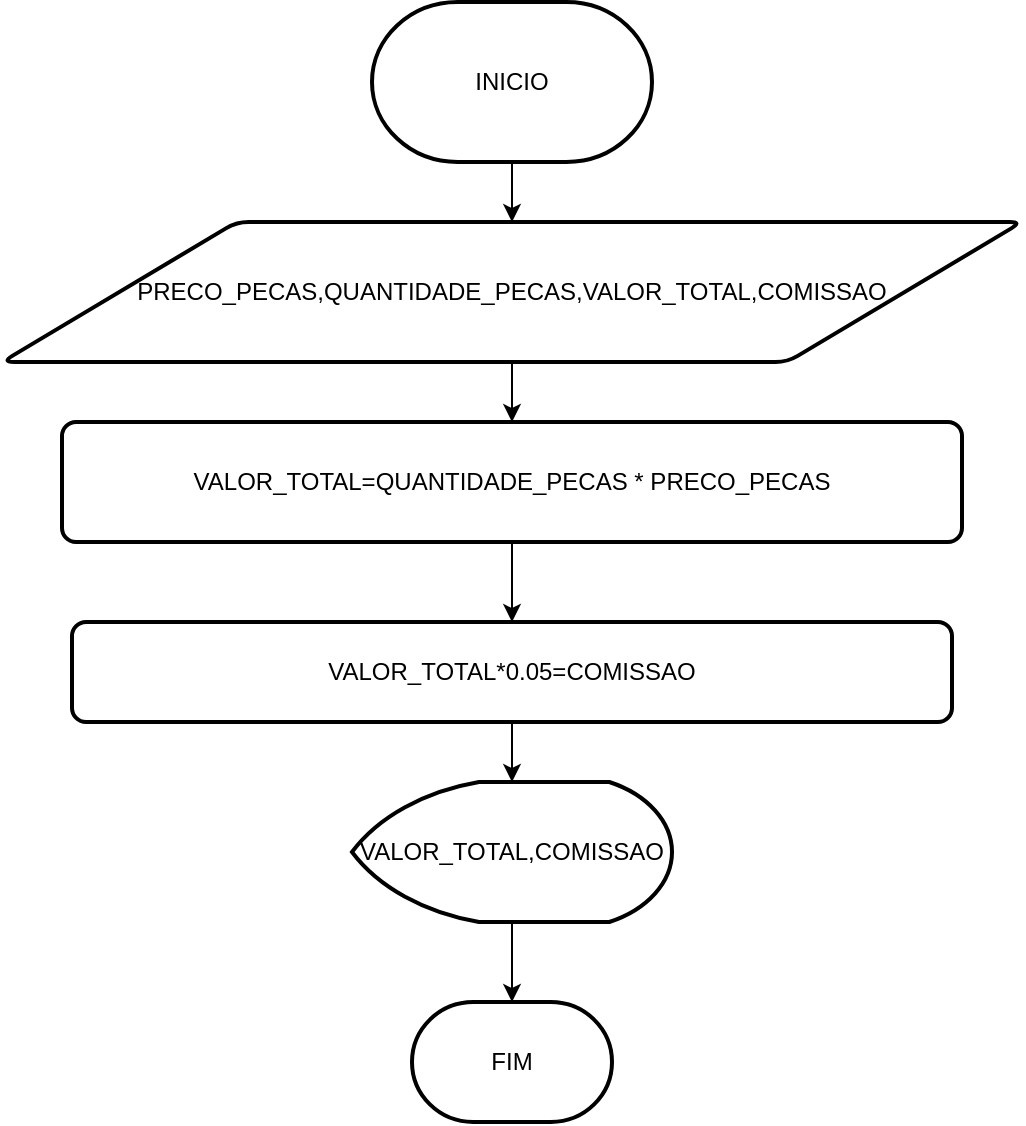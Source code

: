 <mxfile version="18.0.2" type="device"><diagram id="LG_yAN3bUVwASOp-ARHM" name="Page-1"><mxGraphModel dx="1102" dy="614" grid="1" gridSize="10" guides="1" tooltips="1" connect="1" arrows="1" fold="1" page="1" pageScale="1" pageWidth="827" pageHeight="1169" math="0" shadow="0"><root><mxCell id="0"/><mxCell id="1" parent="0"/><mxCell id="y2Gg69UY3kv62AMTfLqQ-3" value="" style="edgeStyle=orthogonalEdgeStyle;rounded=0;orthogonalLoop=1;jettySize=auto;html=1;" edge="1" parent="1" source="y2Gg69UY3kv62AMTfLqQ-1" target="y2Gg69UY3kv62AMTfLqQ-2"><mxGeometry relative="1" as="geometry"/></mxCell><mxCell id="y2Gg69UY3kv62AMTfLqQ-1" value="INICIO" style="strokeWidth=2;html=1;shape=mxgraph.flowchart.terminator;whiteSpace=wrap;" vertex="1" parent="1"><mxGeometry x="310" y="40" width="140" height="80" as="geometry"/></mxCell><mxCell id="y2Gg69UY3kv62AMTfLqQ-5" value="" style="edgeStyle=orthogonalEdgeStyle;rounded=0;orthogonalLoop=1;jettySize=auto;html=1;" edge="1" parent="1" source="y2Gg69UY3kv62AMTfLqQ-2" target="y2Gg69UY3kv62AMTfLqQ-4"><mxGeometry relative="1" as="geometry"/></mxCell><mxCell id="y2Gg69UY3kv62AMTfLqQ-2" value="&lt;span style=&quot;background-color: initial;&quot;&gt;PRECO_PECAS,QUANTIDADE_PECAS,VALOR_TOTAL,COMISSAO&lt;br&gt;&lt;/span&gt;" style="shape=parallelogram;html=1;strokeWidth=2;perimeter=parallelogramPerimeter;whiteSpace=wrap;rounded=1;arcSize=12;size=0.23;" vertex="1" parent="1"><mxGeometry x="125" y="150" width="510" height="70" as="geometry"/></mxCell><mxCell id="y2Gg69UY3kv62AMTfLqQ-8" value="" style="edgeStyle=orthogonalEdgeStyle;rounded=0;orthogonalLoop=1;jettySize=auto;html=1;" edge="1" parent="1" source="y2Gg69UY3kv62AMTfLqQ-4" target="y2Gg69UY3kv62AMTfLqQ-6"><mxGeometry relative="1" as="geometry"/></mxCell><mxCell id="y2Gg69UY3kv62AMTfLqQ-4" value="VALOR_TOTAL=QUANTIDADE_PECAS * PRECO_PECAS" style="rounded=1;whiteSpace=wrap;html=1;absoluteArcSize=1;arcSize=14;strokeWidth=2;" vertex="1" parent="1"><mxGeometry x="155" y="250" width="450" height="60" as="geometry"/></mxCell><mxCell id="y2Gg69UY3kv62AMTfLqQ-9" value="" style="edgeStyle=orthogonalEdgeStyle;rounded=0;orthogonalLoop=1;jettySize=auto;html=1;" edge="1" parent="1" source="y2Gg69UY3kv62AMTfLqQ-6" target="y2Gg69UY3kv62AMTfLqQ-7"><mxGeometry relative="1" as="geometry"/></mxCell><mxCell id="y2Gg69UY3kv62AMTfLqQ-6" value="VALOR_TOTAL*0.05=COMISSAO" style="rounded=1;whiteSpace=wrap;html=1;absoluteArcSize=1;arcSize=14;strokeWidth=2;" vertex="1" parent="1"><mxGeometry x="160" y="350" width="440" height="50" as="geometry"/></mxCell><mxCell id="y2Gg69UY3kv62AMTfLqQ-11" value="" style="edgeStyle=orthogonalEdgeStyle;rounded=0;orthogonalLoop=1;jettySize=auto;html=1;" edge="1" parent="1" source="y2Gg69UY3kv62AMTfLqQ-7" target="y2Gg69UY3kv62AMTfLqQ-10"><mxGeometry relative="1" as="geometry"/></mxCell><mxCell id="y2Gg69UY3kv62AMTfLqQ-7" value="VALOR_TOTAL,COMISSAO" style="strokeWidth=2;html=1;shape=mxgraph.flowchart.display;whiteSpace=wrap;" vertex="1" parent="1"><mxGeometry x="300" y="430" width="160" height="70" as="geometry"/></mxCell><mxCell id="y2Gg69UY3kv62AMTfLqQ-10" value="FIM" style="strokeWidth=2;html=1;shape=mxgraph.flowchart.terminator;whiteSpace=wrap;" vertex="1" parent="1"><mxGeometry x="330" y="540" width="100" height="60" as="geometry"/></mxCell></root></mxGraphModel></diagram></mxfile>